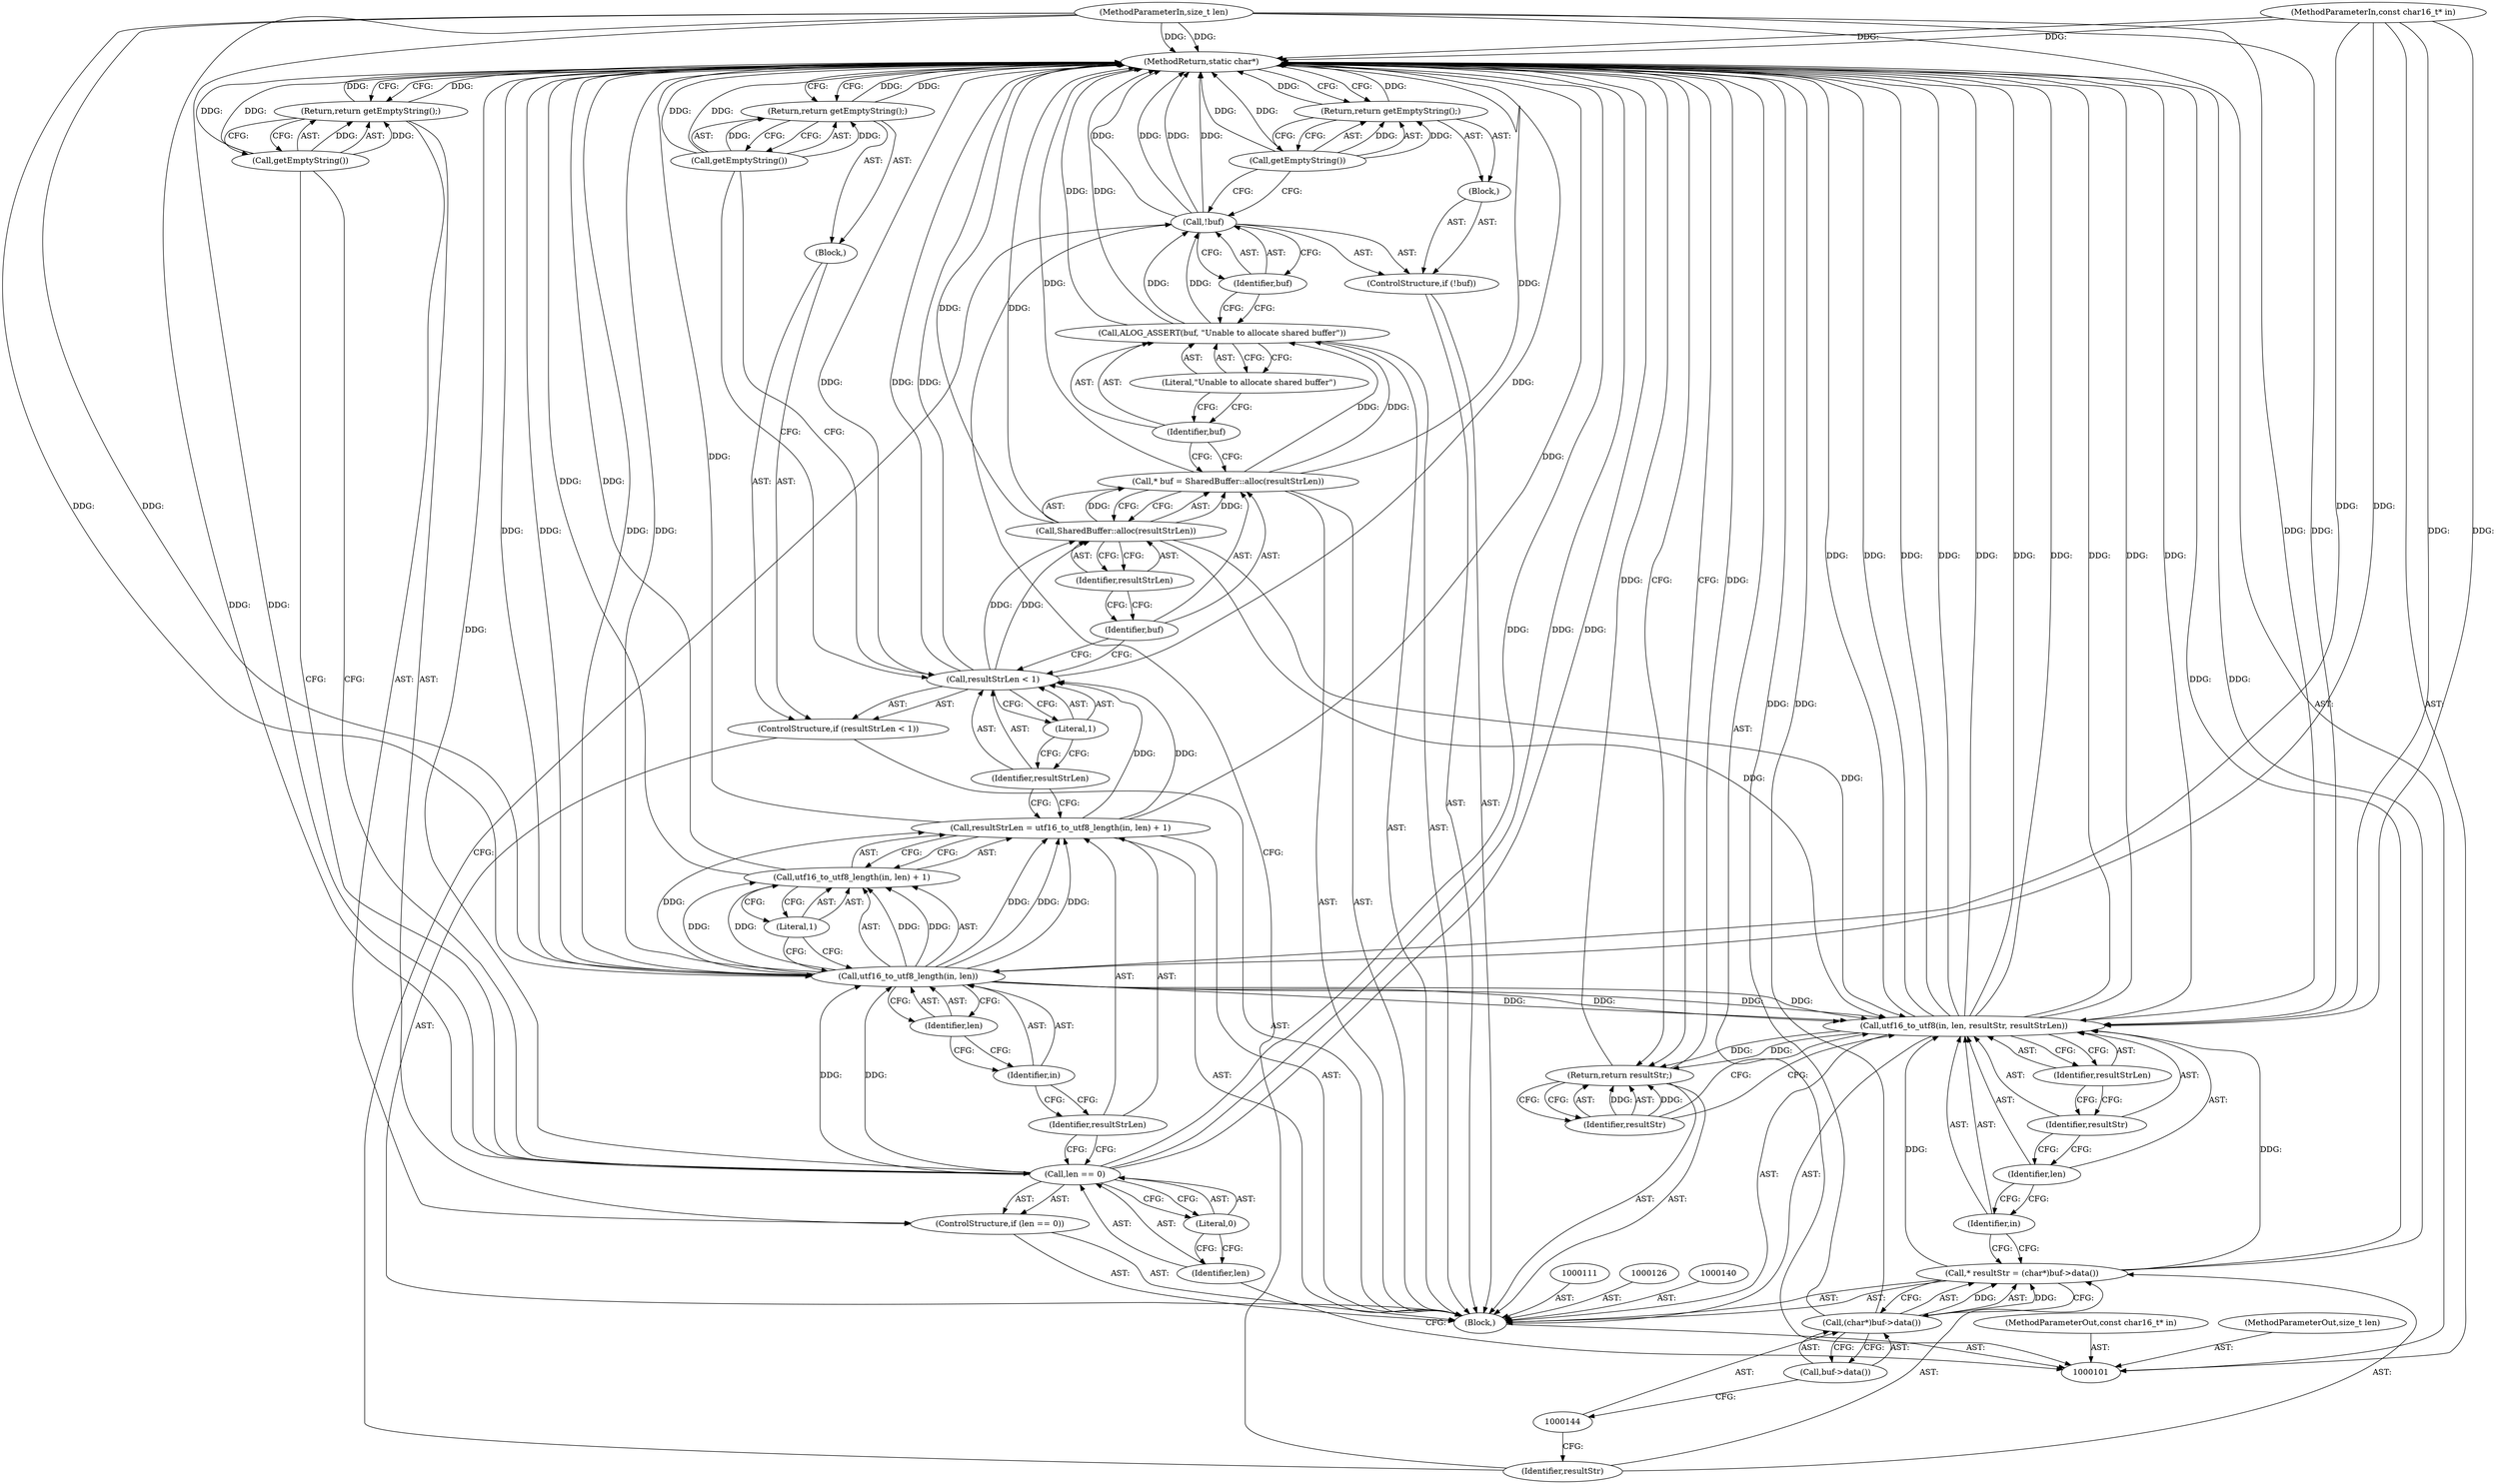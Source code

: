 digraph "0_Android_ecf5fd58a8f50362ce9e8d4245a33d56f29f142b" {
"1000153" [label="(MethodReturn,static char*)"];
"1000102" [label="(MethodParameterIn,const char16_t* in)"];
"1000219" [label="(MethodParameterOut,const char16_t* in)"];
"1000103" [label="(MethodParameterIn,size_t len)"];
"1000220" [label="(MethodParameterOut,size_t len)"];
"1000127" [label="(Call,* buf = SharedBuffer::alloc(resultStrLen))"];
"1000128" [label="(Identifier,buf)"];
"1000129" [label="(Call,SharedBuffer::alloc(resultStrLen))"];
"1000130" [label="(Identifier,resultStrLen)"];
"1000132" [label="(Identifier,buf)"];
"1000133" [label="(Literal,\"Unable to allocate shared buffer\")"];
"1000131" [label="(Call,ALOG_ASSERT(buf, \"Unable to allocate shared buffer\"))"];
"1000136" [label="(Identifier,buf)"];
"1000137" [label="(Block,)"];
"1000134" [label="(ControlStructure,if (!buf))"];
"1000135" [label="(Call,!buf)"];
"1000139" [label="(Call,getEmptyString())"];
"1000138" [label="(Return,return getEmptyString();)"];
"1000142" [label="(Identifier,resultStr)"];
"1000143" [label="(Call,(char*)buf->data())"];
"1000145" [label="(Call,buf->data())"];
"1000141" [label="(Call,* resultStr = (char*)buf->data())"];
"1000147" [label="(Identifier,in)"];
"1000148" [label="(Identifier,len)"];
"1000149" [label="(Identifier,resultStr)"];
"1000150" [label="(Identifier,resultStrLen)"];
"1000146" [label="(Call,utf16_to_utf8(in, len, resultStr, resultStrLen))"];
"1000152" [label="(Identifier,resultStr)"];
"1000151" [label="(Return,return resultStr;)"];
"1000104" [label="(Block,)"];
"1000108" [label="(Literal,0)"];
"1000109" [label="(Return,return getEmptyString();)"];
"1000110" [label="(Call,getEmptyString())"];
"1000105" [label="(ControlStructure,if (len == 0))"];
"1000106" [label="(Call,len == 0)"];
"1000107" [label="(Identifier,len)"];
"1000112" [label="(Call,resultStrLen = utf16_to_utf8_length(in, len) + 1)"];
"1000113" [label="(Identifier,resultStrLen)"];
"1000114" [label="(Call,utf16_to_utf8_length(in, len) + 1)"];
"1000115" [label="(Call,utf16_to_utf8_length(in, len))"];
"1000116" [label="(Identifier,in)"];
"1000117" [label="(Identifier,len)"];
"1000118" [label="(Literal,1)"];
"1000122" [label="(Literal,1)"];
"1000123" [label="(Block,)"];
"1000119" [label="(ControlStructure,if (resultStrLen < 1))"];
"1000120" [label="(Call,resultStrLen < 1)"];
"1000121" [label="(Identifier,resultStrLen)"];
"1000125" [label="(Call,getEmptyString())"];
"1000124" [label="(Return,return getEmptyString();)"];
"1000153" -> "1000101"  [label="AST: "];
"1000153" -> "1000109"  [label="CFG: "];
"1000153" -> "1000124"  [label="CFG: "];
"1000153" -> "1000138"  [label="CFG: "];
"1000153" -> "1000151"  [label="CFG: "];
"1000115" -> "1000153"  [label="DDG: "];
"1000115" -> "1000153"  [label="DDG: "];
"1000129" -> "1000153"  [label="DDG: "];
"1000125" -> "1000153"  [label="DDG: "];
"1000106" -> "1000153"  [label="DDG: "];
"1000106" -> "1000153"  [label="DDG: "];
"1000112" -> "1000153"  [label="DDG: "];
"1000146" -> "1000153"  [label="DDG: "];
"1000146" -> "1000153"  [label="DDG: "];
"1000146" -> "1000153"  [label="DDG: "];
"1000146" -> "1000153"  [label="DDG: "];
"1000146" -> "1000153"  [label="DDG: "];
"1000131" -> "1000153"  [label="DDG: "];
"1000139" -> "1000153"  [label="DDG: "];
"1000127" -> "1000153"  [label="DDG: "];
"1000103" -> "1000153"  [label="DDG: "];
"1000114" -> "1000153"  [label="DDG: "];
"1000120" -> "1000153"  [label="DDG: "];
"1000120" -> "1000153"  [label="DDG: "];
"1000102" -> "1000153"  [label="DDG: "];
"1000135" -> "1000153"  [label="DDG: "];
"1000135" -> "1000153"  [label="DDG: "];
"1000110" -> "1000153"  [label="DDG: "];
"1000141" -> "1000153"  [label="DDG: "];
"1000143" -> "1000153"  [label="DDG: "];
"1000124" -> "1000153"  [label="DDG: "];
"1000151" -> "1000153"  [label="DDG: "];
"1000138" -> "1000153"  [label="DDG: "];
"1000109" -> "1000153"  [label="DDG: "];
"1000102" -> "1000101"  [label="AST: "];
"1000102" -> "1000153"  [label="DDG: "];
"1000102" -> "1000115"  [label="DDG: "];
"1000102" -> "1000146"  [label="DDG: "];
"1000219" -> "1000101"  [label="AST: "];
"1000103" -> "1000101"  [label="AST: "];
"1000103" -> "1000153"  [label="DDG: "];
"1000103" -> "1000106"  [label="DDG: "];
"1000103" -> "1000115"  [label="DDG: "];
"1000103" -> "1000146"  [label="DDG: "];
"1000220" -> "1000101"  [label="AST: "];
"1000127" -> "1000104"  [label="AST: "];
"1000127" -> "1000129"  [label="CFG: "];
"1000128" -> "1000127"  [label="AST: "];
"1000129" -> "1000127"  [label="AST: "];
"1000132" -> "1000127"  [label="CFG: "];
"1000127" -> "1000153"  [label="DDG: "];
"1000129" -> "1000127"  [label="DDG: "];
"1000127" -> "1000131"  [label="DDG: "];
"1000128" -> "1000127"  [label="AST: "];
"1000128" -> "1000120"  [label="CFG: "];
"1000130" -> "1000128"  [label="CFG: "];
"1000129" -> "1000127"  [label="AST: "];
"1000129" -> "1000130"  [label="CFG: "];
"1000130" -> "1000129"  [label="AST: "];
"1000127" -> "1000129"  [label="CFG: "];
"1000129" -> "1000153"  [label="DDG: "];
"1000129" -> "1000127"  [label="DDG: "];
"1000120" -> "1000129"  [label="DDG: "];
"1000129" -> "1000146"  [label="DDG: "];
"1000130" -> "1000129"  [label="AST: "];
"1000130" -> "1000128"  [label="CFG: "];
"1000129" -> "1000130"  [label="CFG: "];
"1000132" -> "1000131"  [label="AST: "];
"1000132" -> "1000127"  [label="CFG: "];
"1000133" -> "1000132"  [label="CFG: "];
"1000133" -> "1000131"  [label="AST: "];
"1000133" -> "1000132"  [label="CFG: "];
"1000131" -> "1000133"  [label="CFG: "];
"1000131" -> "1000104"  [label="AST: "];
"1000131" -> "1000133"  [label="CFG: "];
"1000132" -> "1000131"  [label="AST: "];
"1000133" -> "1000131"  [label="AST: "];
"1000136" -> "1000131"  [label="CFG: "];
"1000131" -> "1000153"  [label="DDG: "];
"1000127" -> "1000131"  [label="DDG: "];
"1000131" -> "1000135"  [label="DDG: "];
"1000136" -> "1000135"  [label="AST: "];
"1000136" -> "1000131"  [label="CFG: "];
"1000135" -> "1000136"  [label="CFG: "];
"1000137" -> "1000134"  [label="AST: "];
"1000138" -> "1000137"  [label="AST: "];
"1000134" -> "1000104"  [label="AST: "];
"1000135" -> "1000134"  [label="AST: "];
"1000137" -> "1000134"  [label="AST: "];
"1000135" -> "1000134"  [label="AST: "];
"1000135" -> "1000136"  [label="CFG: "];
"1000136" -> "1000135"  [label="AST: "];
"1000139" -> "1000135"  [label="CFG: "];
"1000142" -> "1000135"  [label="CFG: "];
"1000135" -> "1000153"  [label="DDG: "];
"1000135" -> "1000153"  [label="DDG: "];
"1000131" -> "1000135"  [label="DDG: "];
"1000139" -> "1000138"  [label="AST: "];
"1000139" -> "1000135"  [label="CFG: "];
"1000138" -> "1000139"  [label="CFG: "];
"1000139" -> "1000153"  [label="DDG: "];
"1000139" -> "1000138"  [label="DDG: "];
"1000138" -> "1000137"  [label="AST: "];
"1000138" -> "1000139"  [label="CFG: "];
"1000139" -> "1000138"  [label="AST: "];
"1000153" -> "1000138"  [label="CFG: "];
"1000138" -> "1000153"  [label="DDG: "];
"1000139" -> "1000138"  [label="DDG: "];
"1000142" -> "1000141"  [label="AST: "];
"1000142" -> "1000135"  [label="CFG: "];
"1000144" -> "1000142"  [label="CFG: "];
"1000143" -> "1000141"  [label="AST: "];
"1000143" -> "1000145"  [label="CFG: "];
"1000144" -> "1000143"  [label="AST: "];
"1000145" -> "1000143"  [label="AST: "];
"1000141" -> "1000143"  [label="CFG: "];
"1000143" -> "1000153"  [label="DDG: "];
"1000143" -> "1000141"  [label="DDG: "];
"1000145" -> "1000143"  [label="AST: "];
"1000145" -> "1000144"  [label="CFG: "];
"1000143" -> "1000145"  [label="CFG: "];
"1000141" -> "1000104"  [label="AST: "];
"1000141" -> "1000143"  [label="CFG: "];
"1000142" -> "1000141"  [label="AST: "];
"1000143" -> "1000141"  [label="AST: "];
"1000147" -> "1000141"  [label="CFG: "];
"1000141" -> "1000153"  [label="DDG: "];
"1000143" -> "1000141"  [label="DDG: "];
"1000141" -> "1000146"  [label="DDG: "];
"1000147" -> "1000146"  [label="AST: "];
"1000147" -> "1000141"  [label="CFG: "];
"1000148" -> "1000147"  [label="CFG: "];
"1000148" -> "1000146"  [label="AST: "];
"1000148" -> "1000147"  [label="CFG: "];
"1000149" -> "1000148"  [label="CFG: "];
"1000149" -> "1000146"  [label="AST: "];
"1000149" -> "1000148"  [label="CFG: "];
"1000150" -> "1000149"  [label="CFG: "];
"1000150" -> "1000146"  [label="AST: "];
"1000150" -> "1000149"  [label="CFG: "];
"1000146" -> "1000150"  [label="CFG: "];
"1000146" -> "1000104"  [label="AST: "];
"1000146" -> "1000150"  [label="CFG: "];
"1000147" -> "1000146"  [label="AST: "];
"1000148" -> "1000146"  [label="AST: "];
"1000149" -> "1000146"  [label="AST: "];
"1000150" -> "1000146"  [label="AST: "];
"1000152" -> "1000146"  [label="CFG: "];
"1000146" -> "1000153"  [label="DDG: "];
"1000146" -> "1000153"  [label="DDG: "];
"1000146" -> "1000153"  [label="DDG: "];
"1000146" -> "1000153"  [label="DDG: "];
"1000146" -> "1000153"  [label="DDG: "];
"1000115" -> "1000146"  [label="DDG: "];
"1000115" -> "1000146"  [label="DDG: "];
"1000102" -> "1000146"  [label="DDG: "];
"1000103" -> "1000146"  [label="DDG: "];
"1000141" -> "1000146"  [label="DDG: "];
"1000129" -> "1000146"  [label="DDG: "];
"1000146" -> "1000151"  [label="DDG: "];
"1000152" -> "1000151"  [label="AST: "];
"1000152" -> "1000146"  [label="CFG: "];
"1000151" -> "1000152"  [label="CFG: "];
"1000152" -> "1000151"  [label="DDG: "];
"1000151" -> "1000104"  [label="AST: "];
"1000151" -> "1000152"  [label="CFG: "];
"1000152" -> "1000151"  [label="AST: "];
"1000153" -> "1000151"  [label="CFG: "];
"1000151" -> "1000153"  [label="DDG: "];
"1000152" -> "1000151"  [label="DDG: "];
"1000146" -> "1000151"  [label="DDG: "];
"1000104" -> "1000101"  [label="AST: "];
"1000105" -> "1000104"  [label="AST: "];
"1000111" -> "1000104"  [label="AST: "];
"1000112" -> "1000104"  [label="AST: "];
"1000119" -> "1000104"  [label="AST: "];
"1000126" -> "1000104"  [label="AST: "];
"1000127" -> "1000104"  [label="AST: "];
"1000131" -> "1000104"  [label="AST: "];
"1000134" -> "1000104"  [label="AST: "];
"1000140" -> "1000104"  [label="AST: "];
"1000141" -> "1000104"  [label="AST: "];
"1000146" -> "1000104"  [label="AST: "];
"1000151" -> "1000104"  [label="AST: "];
"1000108" -> "1000106"  [label="AST: "];
"1000108" -> "1000107"  [label="CFG: "];
"1000106" -> "1000108"  [label="CFG: "];
"1000109" -> "1000105"  [label="AST: "];
"1000109" -> "1000110"  [label="CFG: "];
"1000110" -> "1000109"  [label="AST: "];
"1000153" -> "1000109"  [label="CFG: "];
"1000109" -> "1000153"  [label="DDG: "];
"1000110" -> "1000109"  [label="DDG: "];
"1000110" -> "1000109"  [label="AST: "];
"1000110" -> "1000106"  [label="CFG: "];
"1000109" -> "1000110"  [label="CFG: "];
"1000110" -> "1000153"  [label="DDG: "];
"1000110" -> "1000109"  [label="DDG: "];
"1000105" -> "1000104"  [label="AST: "];
"1000106" -> "1000105"  [label="AST: "];
"1000109" -> "1000105"  [label="AST: "];
"1000106" -> "1000105"  [label="AST: "];
"1000106" -> "1000108"  [label="CFG: "];
"1000107" -> "1000106"  [label="AST: "];
"1000108" -> "1000106"  [label="AST: "];
"1000110" -> "1000106"  [label="CFG: "];
"1000113" -> "1000106"  [label="CFG: "];
"1000106" -> "1000153"  [label="DDG: "];
"1000106" -> "1000153"  [label="DDG: "];
"1000103" -> "1000106"  [label="DDG: "];
"1000106" -> "1000115"  [label="DDG: "];
"1000107" -> "1000106"  [label="AST: "];
"1000107" -> "1000101"  [label="CFG: "];
"1000108" -> "1000107"  [label="CFG: "];
"1000112" -> "1000104"  [label="AST: "];
"1000112" -> "1000114"  [label="CFG: "];
"1000113" -> "1000112"  [label="AST: "];
"1000114" -> "1000112"  [label="AST: "];
"1000121" -> "1000112"  [label="CFG: "];
"1000112" -> "1000153"  [label="DDG: "];
"1000115" -> "1000112"  [label="DDG: "];
"1000115" -> "1000112"  [label="DDG: "];
"1000112" -> "1000120"  [label="DDG: "];
"1000113" -> "1000112"  [label="AST: "];
"1000113" -> "1000106"  [label="CFG: "];
"1000116" -> "1000113"  [label="CFG: "];
"1000114" -> "1000112"  [label="AST: "];
"1000114" -> "1000118"  [label="CFG: "];
"1000115" -> "1000114"  [label="AST: "];
"1000118" -> "1000114"  [label="AST: "];
"1000112" -> "1000114"  [label="CFG: "];
"1000114" -> "1000153"  [label="DDG: "];
"1000115" -> "1000114"  [label="DDG: "];
"1000115" -> "1000114"  [label="DDG: "];
"1000115" -> "1000114"  [label="AST: "];
"1000115" -> "1000117"  [label="CFG: "];
"1000116" -> "1000115"  [label="AST: "];
"1000117" -> "1000115"  [label="AST: "];
"1000118" -> "1000115"  [label="CFG: "];
"1000115" -> "1000153"  [label="DDG: "];
"1000115" -> "1000153"  [label="DDG: "];
"1000115" -> "1000112"  [label="DDG: "];
"1000115" -> "1000112"  [label="DDG: "];
"1000115" -> "1000114"  [label="DDG: "];
"1000115" -> "1000114"  [label="DDG: "];
"1000102" -> "1000115"  [label="DDG: "];
"1000106" -> "1000115"  [label="DDG: "];
"1000103" -> "1000115"  [label="DDG: "];
"1000115" -> "1000146"  [label="DDG: "];
"1000115" -> "1000146"  [label="DDG: "];
"1000116" -> "1000115"  [label="AST: "];
"1000116" -> "1000113"  [label="CFG: "];
"1000117" -> "1000116"  [label="CFG: "];
"1000117" -> "1000115"  [label="AST: "];
"1000117" -> "1000116"  [label="CFG: "];
"1000115" -> "1000117"  [label="CFG: "];
"1000118" -> "1000114"  [label="AST: "];
"1000118" -> "1000115"  [label="CFG: "];
"1000114" -> "1000118"  [label="CFG: "];
"1000122" -> "1000120"  [label="AST: "];
"1000122" -> "1000121"  [label="CFG: "];
"1000120" -> "1000122"  [label="CFG: "];
"1000123" -> "1000119"  [label="AST: "];
"1000124" -> "1000123"  [label="AST: "];
"1000119" -> "1000104"  [label="AST: "];
"1000120" -> "1000119"  [label="AST: "];
"1000123" -> "1000119"  [label="AST: "];
"1000120" -> "1000119"  [label="AST: "];
"1000120" -> "1000122"  [label="CFG: "];
"1000121" -> "1000120"  [label="AST: "];
"1000122" -> "1000120"  [label="AST: "];
"1000125" -> "1000120"  [label="CFG: "];
"1000128" -> "1000120"  [label="CFG: "];
"1000120" -> "1000153"  [label="DDG: "];
"1000120" -> "1000153"  [label="DDG: "];
"1000112" -> "1000120"  [label="DDG: "];
"1000120" -> "1000129"  [label="DDG: "];
"1000121" -> "1000120"  [label="AST: "];
"1000121" -> "1000112"  [label="CFG: "];
"1000122" -> "1000121"  [label="CFG: "];
"1000125" -> "1000124"  [label="AST: "];
"1000125" -> "1000120"  [label="CFG: "];
"1000124" -> "1000125"  [label="CFG: "];
"1000125" -> "1000153"  [label="DDG: "];
"1000125" -> "1000124"  [label="DDG: "];
"1000124" -> "1000123"  [label="AST: "];
"1000124" -> "1000125"  [label="CFG: "];
"1000125" -> "1000124"  [label="AST: "];
"1000153" -> "1000124"  [label="CFG: "];
"1000124" -> "1000153"  [label="DDG: "];
"1000125" -> "1000124"  [label="DDG: "];
}
